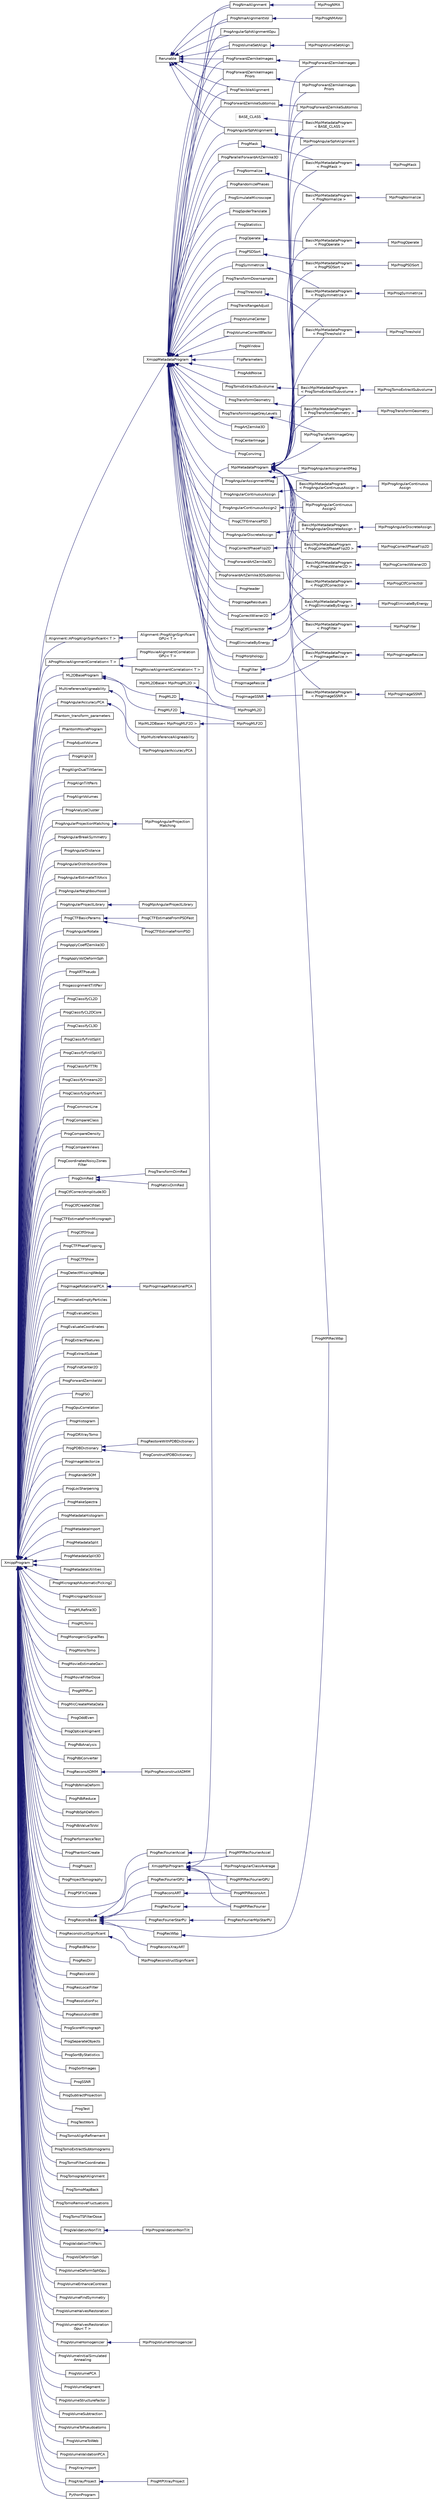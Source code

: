 digraph "Graphical Class Hierarchy"
{
  edge [fontname="Helvetica",fontsize="10",labelfontname="Helvetica",labelfontsize="10"];
  node [fontname="Helvetica",fontsize="10",shape=record];
  rankdir="LR";
  Node1358 [label="BASE_CLASS",height=0.2,width=0.4,color="grey75", fillcolor="white", style="filled"];
  Node1358 -> Node270 [dir="back",color="midnightblue",fontsize="10",style="solid",fontname="Helvetica"];
  Node270 [label="BasicMpiMetadataProgram\l\< BASE_CLASS \>",height=0.2,width=0.4,color="black", fillcolor="white", style="filled",URL="$classBasicMpiMetadataProgram.html"];
  Node722 [label="MpiML2DBase\< MpiProgML2D \>",height=0.2,width=0.4,color="black", fillcolor="white", style="filled",URL="$classMpiML2DBase.html"];
  Node722 -> Node8 [dir="back",color="midnightblue",fontsize="10",style="solid",fontname="Helvetica"];
  Node8 [label="MpiProgML2D",height=0.2,width=0.4,color="black", fillcolor="white", style="filled",URL="$classMpiProgML2D.html"];
  Node721 [label="MpiML2DBase\< MpiProgMLF2D \>",height=0.2,width=0.4,color="black", fillcolor="white", style="filled",URL="$classMpiML2DBase.html"];
  Node721 -> Node10 [dir="back",color="midnightblue",fontsize="10",style="solid",fontname="Helvetica"];
  Node10 [label="MpiProgMLF2D",height=0.2,width=0.4,color="black", fillcolor="white", style="filled",URL="$classMpiProgMLF2D.html"];
  Node539 [label="Rerunable",height=0.2,width=0.4,color="black", fillcolor="white", style="filled",URL="$classRerunable.html"];
  Node539 -> Node186 [dir="back",color="midnightblue",fontsize="10",style="solid",fontname="Helvetica"];
  Node186 [label="ProgAngularSphAlignment",height=0.2,width=0.4,color="black", fillcolor="white", style="filled",URL="$classProgAngularSphAlignment.html"];
  Node186 -> Node307 [dir="back",color="midnightblue",fontsize="10",style="solid",fontname="Helvetica"];
  Node307 [label="MpiProgAngularSphAlignment",height=0.2,width=0.4,color="black", fillcolor="white", style="filled",URL="$classMpiProgAngularSphAlignment.html"];
  Node539 -> Node188 [dir="back",color="midnightblue",fontsize="10",style="solid",fontname="Helvetica"];
  Node188 [label="ProgAngularSphAlignmentGpu",height=0.2,width=0.4,color="black", fillcolor="white", style="filled",URL="$classProgAngularSphAlignmentGpu.html"];
  Node539 -> Node208 [dir="back",color="midnightblue",fontsize="10",style="solid",fontname="Helvetica"];
  Node208 [label="ProgFlexibleAlignment",height=0.2,width=0.4,color="black", fillcolor="white", style="filled",URL="$classProgFlexibleAlignment.html"];
  Node539 -> Node211 [dir="back",color="midnightblue",fontsize="10",style="solid",fontname="Helvetica"];
  Node211 [label="ProgForwardZernikeImages",height=0.2,width=0.4,color="black", fillcolor="white", style="filled",URL="$classProgForwardZernikeImages.html"];
  Node211 -> Node308 [dir="back",color="midnightblue",fontsize="10",style="solid",fontname="Helvetica"];
  Node308 [label="MpiProgForwardZernikeImages",height=0.2,width=0.4,color="black", fillcolor="white", style="filled",URL="$classMpiProgForwardZernikeImages.html"];
  Node539 -> Node213 [dir="back",color="midnightblue",fontsize="10",style="solid",fontname="Helvetica"];
  Node213 [label="ProgForwardZernikeImages\lPriors",height=0.2,width=0.4,color="black", fillcolor="white", style="filled",URL="$classProgForwardZernikeImagesPriors.html"];
  Node213 -> Node309 [dir="back",color="midnightblue",fontsize="10",style="solid",fontname="Helvetica"];
  Node309 [label="MpiProgForwardZernikeImages\lPriors",height=0.2,width=0.4,color="black", fillcolor="white", style="filled",URL="$classMpiProgForwardZernikeImagesPriors.html"];
  Node539 -> Node215 [dir="back",color="midnightblue",fontsize="10",style="solid",fontname="Helvetica"];
  Node215 [label="ProgForwardZernikeSubtomos",height=0.2,width=0.4,color="black", fillcolor="white", style="filled",URL="$classProgForwardZernikeSubtomos.html"];
  Node215 -> Node310 [dir="back",color="midnightblue",fontsize="10",style="solid",fontname="Helvetica"];
  Node310 [label="MpiProgForwardZernikeSubtomos",height=0.2,width=0.4,color="black", fillcolor="white", style="filled",URL="$classMpiProgForwardZernikeSubtomos.html"];
  Node539 -> Node229 [dir="back",color="midnightblue",fontsize="10",style="solid",fontname="Helvetica"];
  Node229 [label="ProgNmaAlignment",height=0.2,width=0.4,color="black", fillcolor="white", style="filled",URL="$classProgNmaAlignment.html"];
  Node229 -> Node230 [dir="back",color="midnightblue",fontsize="10",style="solid",fontname="Helvetica"];
  Node230 [label="MpiProgNMA",height=0.2,width=0.4,color="black", fillcolor="white", style="filled",URL="$classMpiProgNMA.html"];
  Node539 -> Node231 [dir="back",color="midnightblue",fontsize="10",style="solid",fontname="Helvetica"];
  Node231 [label="ProgNmaAlignmentVol",height=0.2,width=0.4,color="black", fillcolor="white", style="filled",URL="$classProgNmaAlignmentVol.html"];
  Node231 -> Node232 [dir="back",color="midnightblue",fontsize="10",style="solid",fontname="Helvetica"];
  Node232 [label="MpiProgNMAVol",height=0.2,width=0.4,color="black", fillcolor="white", style="filled",URL="$classMpiProgNMAVol.html"];
  Node539 -> Node265 [dir="back",color="midnightblue",fontsize="10",style="solid",fontname="Helvetica"];
  Node265 [label="ProgVolumeSetAlign",height=0.2,width=0.4,color="black", fillcolor="white", style="filled",URL="$classProgVolumeSetAlign.html"];
  Node265 -> Node266 [dir="back",color="midnightblue",fontsize="10",style="solid",fontname="Helvetica"];
  Node266 [label="MpiProgVolumeSetAlign",height=0.2,width=0.4,color="black", fillcolor="white", style="filled",URL="$classMpiProgVolumeSetAlign.html"];
  Node0 [label="XmippProgram",height=0.2,width=0.4,color="black", fillcolor="white", style="filled",URL="$classXmippProgram.html"];
  Node0 -> Node1 [dir="back",color="midnightblue",fontsize="10",style="solid",fontname="Helvetica"];
  Node1 [label="Alignment::AProgAlignSignificant\< T \>",height=0.2,width=0.4,color="black", fillcolor="white", style="filled",URL="$classAlignment_1_1AProgAlignSignificant.html"];
  Node1 -> Node2 [dir="back",color="midnightblue",fontsize="10",style="solid",fontname="Helvetica"];
  Node2 [label="Alignment::ProgAlignSignificant\lGPU\< T \>",height=0.2,width=0.4,color="black", fillcolor="white", style="filled",URL="$classAlignment_1_1ProgAlignSignificantGPU.html"];
  Node0 -> Node3 [dir="back",color="midnightblue",fontsize="10",style="solid",fontname="Helvetica"];
  Node3 [label="AProgMovieAlignmentCorrelation\< T \>",height=0.2,width=0.4,color="black", fillcolor="white", style="filled",URL="$classAProgMovieAlignmentCorrelation.html"];
  Node3 -> Node4 [dir="back",color="midnightblue",fontsize="10",style="solid",fontname="Helvetica"];
  Node4 [label="ProgMovieAlignmentCorrelation\< T \>",height=0.2,width=0.4,color="black", fillcolor="white", style="filled",URL="$classProgMovieAlignmentCorrelation.html"];
  Node3 -> Node5 [dir="back",color="midnightblue",fontsize="10",style="solid",fontname="Helvetica"];
  Node5 [label="ProgMovieAlignmentCorrelation\lGPU\< T \>",height=0.2,width=0.4,color="black", fillcolor="white", style="filled",URL="$classProgMovieAlignmentCorrelationGPU.html"];
  Node0 -> Node6 [dir="back",color="midnightblue",fontsize="10",style="solid",fontname="Helvetica"];
  Node6 [label="ML2DBaseProgram",height=0.2,width=0.4,color="black", fillcolor="white", style="filled",URL="$classML2DBaseProgram.html"];
  Node6 -> Node7 [dir="back",color="midnightblue",fontsize="10",style="solid",fontname="Helvetica"];
  Node7 [label="ProgML2D",height=0.2,width=0.4,color="black", fillcolor="white", style="filled",URL="$classProgML2D.html"];
  Node7 -> Node8 [dir="back",color="midnightblue",fontsize="10",style="solid",fontname="Helvetica"];
  Node6 -> Node9 [dir="back",color="midnightblue",fontsize="10",style="solid",fontname="Helvetica"];
  Node9 [label="ProgMLF2D",height=0.2,width=0.4,color="black", fillcolor="white", style="filled",URL="$classProgMLF2D.html"];
  Node9 -> Node10 [dir="back",color="midnightblue",fontsize="10",style="solid",fontname="Helvetica"];
  Node0 -> Node11 [dir="back",color="midnightblue",fontsize="10",style="solid",fontname="Helvetica"];
  Node11 [label="MultireferenceAligneability",height=0.2,width=0.4,color="black", fillcolor="white", style="filled",URL="$classMultireferenceAligneability.html"];
  Node11 -> Node12 [dir="back",color="midnightblue",fontsize="10",style="solid",fontname="Helvetica"];
  Node12 [label="MpiMultireferenceAligneability",height=0.2,width=0.4,color="black", fillcolor="white", style="filled",URL="$classMpiMultireferenceAligneability.html"];
  Node0 -> Node13 [dir="back",color="midnightblue",fontsize="10",style="solid",fontname="Helvetica"];
  Node13 [label="Phantom_transform_parameters",height=0.2,width=0.4,color="black", fillcolor="white", style="filled",URL="$classPhantom__transform__parameters.html"];
  Node0 -> Node14 [dir="back",color="midnightblue",fontsize="10",style="solid",fontname="Helvetica"];
  Node14 [label="PhantomMovieProgram",height=0.2,width=0.4,color="black", fillcolor="white", style="filled",URL="$classPhantomMovieProgram.html"];
  Node0 -> Node15 [dir="back",color="midnightblue",fontsize="10",style="solid",fontname="Helvetica"];
  Node15 [label="ProgAdjustVolume",height=0.2,width=0.4,color="black", fillcolor="white", style="filled",URL="$classProgAdjustVolume.html"];
  Node0 -> Node16 [dir="back",color="midnightblue",fontsize="10",style="solid",fontname="Helvetica"];
  Node16 [label="ProgAlign2d",height=0.2,width=0.4,color="black", fillcolor="white", style="filled",URL="$classProgAlign2d.html"];
  Node0 -> Node17 [dir="back",color="midnightblue",fontsize="10",style="solid",fontname="Helvetica"];
  Node17 [label="ProgAlignDualTiltSeries",height=0.2,width=0.4,color="black", fillcolor="white", style="filled",URL="$classProgAlignDualTiltSeries.html"];
  Node0 -> Node18 [dir="back",color="midnightblue",fontsize="10",style="solid",fontname="Helvetica"];
  Node18 [label="ProgAlignTiltPairs",height=0.2,width=0.4,color="black", fillcolor="white", style="filled",URL="$classProgAlignTiltPairs.html"];
  Node0 -> Node19 [dir="back",color="midnightblue",fontsize="10",style="solid",fontname="Helvetica"];
  Node19 [label="ProgAlignVolumes",height=0.2,width=0.4,color="black", fillcolor="white", style="filled",URL="$classProgAlignVolumes.html"];
  Node0 -> Node20 [dir="back",color="midnightblue",fontsize="10",style="solid",fontname="Helvetica"];
  Node20 [label="ProgAnalyzeCluster",height=0.2,width=0.4,color="black", fillcolor="white", style="filled",URL="$classProgAnalyzeCluster.html"];
  Node0 -> Node21 [dir="back",color="midnightblue",fontsize="10",style="solid",fontname="Helvetica"];
  Node21 [label="ProgAngularAccuracyPCA",height=0.2,width=0.4,color="black", fillcolor="white", style="filled",URL="$classProgAngularAccuracyPCA.html"];
  Node21 -> Node22 [dir="back",color="midnightblue",fontsize="10",style="solid",fontname="Helvetica"];
  Node22 [label="MpiProgAngularAccuracyPCA",height=0.2,width=0.4,color="black", fillcolor="white", style="filled",URL="$classMpiProgAngularAccuracyPCA.html"];
  Node0 -> Node23 [dir="back",color="midnightblue",fontsize="10",style="solid",fontname="Helvetica"];
  Node23 [label="ProgAngularBreakSymmetry",height=0.2,width=0.4,color="black", fillcolor="white", style="filled",URL="$classProgAngularBreakSymmetry.html"];
  Node0 -> Node24 [dir="back",color="midnightblue",fontsize="10",style="solid",fontname="Helvetica"];
  Node24 [label="ProgAngularDistance",height=0.2,width=0.4,color="black", fillcolor="white", style="filled",URL="$classProgAngularDistance.html"];
  Node0 -> Node25 [dir="back",color="midnightblue",fontsize="10",style="solid",fontname="Helvetica"];
  Node25 [label="ProgAngularDistributionShow",height=0.2,width=0.4,color="black", fillcolor="white", style="filled",URL="$classProgAngularDistributionShow.html"];
  Node0 -> Node26 [dir="back",color="midnightblue",fontsize="10",style="solid",fontname="Helvetica"];
  Node26 [label="ProgAngularEstimateTiltAxis",height=0.2,width=0.4,color="black", fillcolor="white", style="filled",URL="$classProgAngularEstimateTiltAxis.html"];
  Node0 -> Node27 [dir="back",color="midnightblue",fontsize="10",style="solid",fontname="Helvetica"];
  Node27 [label="ProgAngularNeighbourhood",height=0.2,width=0.4,color="black", fillcolor="white", style="filled",URL="$classProgAngularNeighbourhood.html"];
  Node0 -> Node28 [dir="back",color="midnightblue",fontsize="10",style="solid",fontname="Helvetica"];
  Node28 [label="ProgAngularProjectionMatching",height=0.2,width=0.4,color="black", fillcolor="white", style="filled",URL="$classProgAngularProjectionMatching.html"];
  Node28 -> Node29 [dir="back",color="midnightblue",fontsize="10",style="solid",fontname="Helvetica"];
  Node29 [label="MpiProgAngularProjection\lMatching",height=0.2,width=0.4,color="black", fillcolor="white", style="filled",URL="$classMpiProgAngularProjectionMatching.html"];
  Node0 -> Node30 [dir="back",color="midnightblue",fontsize="10",style="solid",fontname="Helvetica"];
  Node30 [label="ProgAngularProjectLibrary",height=0.2,width=0.4,color="black", fillcolor="white", style="filled",URL="$classProgAngularProjectLibrary.html"];
  Node30 -> Node31 [dir="back",color="midnightblue",fontsize="10",style="solid",fontname="Helvetica"];
  Node31 [label="ProgMpiAngularProjectLibrary",height=0.2,width=0.4,color="black", fillcolor="white", style="filled",URL="$classProgMpiAngularProjectLibrary.html"];
  Node0 -> Node32 [dir="back",color="midnightblue",fontsize="10",style="solid",fontname="Helvetica"];
  Node32 [label="ProgAngularRotate",height=0.2,width=0.4,color="black", fillcolor="white", style="filled",URL="$classProgAngularRotate.html"];
  Node0 -> Node33 [dir="back",color="midnightblue",fontsize="10",style="solid",fontname="Helvetica"];
  Node33 [label="ProgApplyCoeffZernike3D",height=0.2,width=0.4,color="black", fillcolor="white", style="filled",URL="$classProgApplyCoeffZernike3D.html"];
  Node0 -> Node34 [dir="back",color="midnightblue",fontsize="10",style="solid",fontname="Helvetica"];
  Node34 [label="ProgApplyVolDeformSph",height=0.2,width=0.4,color="black", fillcolor="white", style="filled",URL="$classProgApplyVolDeformSph.html"];
  Node0 -> Node35 [dir="back",color="midnightblue",fontsize="10",style="solid",fontname="Helvetica"];
  Node35 [label="ProgARTPseudo",height=0.2,width=0.4,color="black", fillcolor="white", style="filled",URL="$classProgARTPseudo.html"];
  Node0 -> Node36 [dir="back",color="midnightblue",fontsize="10",style="solid",fontname="Helvetica"];
  Node36 [label="ProgassignmentTiltPair",height=0.2,width=0.4,color="black", fillcolor="white", style="filled",URL="$classProgassignmentTiltPair.html"];
  Node0 -> Node37 [dir="back",color="midnightblue",fontsize="10",style="solid",fontname="Helvetica"];
  Node37 [label="ProgClassifyCL2D",height=0.2,width=0.4,color="black", fillcolor="white", style="filled",URL="$classProgClassifyCL2D.html"];
  Node0 -> Node38 [dir="back",color="midnightblue",fontsize="10",style="solid",fontname="Helvetica"];
  Node38 [label="ProgClassifyCL2DCore",height=0.2,width=0.4,color="black", fillcolor="white", style="filled",URL="$classProgClassifyCL2DCore.html"];
  Node0 -> Node39 [dir="back",color="midnightblue",fontsize="10",style="solid",fontname="Helvetica"];
  Node39 [label="ProgClassifyCL3D",height=0.2,width=0.4,color="black", fillcolor="white", style="filled",URL="$classProgClassifyCL3D.html"];
  Node0 -> Node40 [dir="back",color="midnightblue",fontsize="10",style="solid",fontname="Helvetica"];
  Node40 [label="ProgClassifyFirstSplit",height=0.2,width=0.4,color="black", fillcolor="white", style="filled",URL="$classProgClassifyFirstSplit.html"];
  Node0 -> Node41 [dir="back",color="midnightblue",fontsize="10",style="solid",fontname="Helvetica"];
  Node41 [label="ProgClassifyFirstSplit3",height=0.2,width=0.4,color="black", fillcolor="white", style="filled",URL="$classProgClassifyFirstSplit3.html"];
  Node0 -> Node42 [dir="back",color="midnightblue",fontsize="10",style="solid",fontname="Helvetica"];
  Node42 [label="ProgClassifyFTTRI",height=0.2,width=0.4,color="black", fillcolor="white", style="filled",URL="$classProgClassifyFTTRI.html"];
  Node0 -> Node43 [dir="back",color="midnightblue",fontsize="10",style="solid",fontname="Helvetica"];
  Node43 [label="ProgClassifyKmeans2D",height=0.2,width=0.4,color="black", fillcolor="white", style="filled",URL="$classProgClassifyKmeans2D.html"];
  Node0 -> Node44 [dir="back",color="midnightblue",fontsize="10",style="solid",fontname="Helvetica"];
  Node44 [label="ProgClassifySignificant",height=0.2,width=0.4,color="black", fillcolor="white", style="filled",URL="$classProgClassifySignificant.html"];
  Node0 -> Node45 [dir="back",color="midnightblue",fontsize="10",style="solid",fontname="Helvetica"];
  Node45 [label="ProgCommonLine",height=0.2,width=0.4,color="black", fillcolor="white", style="filled",URL="$classProgCommonLine.html",tooltip="CommonLine Parameters. "];
  Node0 -> Node46 [dir="back",color="midnightblue",fontsize="10",style="solid",fontname="Helvetica"];
  Node46 [label="ProgCompareClass",height=0.2,width=0.4,color="black", fillcolor="white", style="filled",URL="$classProgCompareClass.html"];
  Node0 -> Node47 [dir="back",color="midnightblue",fontsize="10",style="solid",fontname="Helvetica"];
  Node47 [label="ProgCompareDensity",height=0.2,width=0.4,color="black", fillcolor="white", style="filled",URL="$classProgCompareDensity.html"];
  Node0 -> Node48 [dir="back",color="midnightblue",fontsize="10",style="solid",fontname="Helvetica"];
  Node48 [label="ProgCompareViews",height=0.2,width=0.4,color="black", fillcolor="white", style="filled",URL="$classProgCompareViews.html"];
  Node0 -> Node49 [dir="back",color="midnightblue",fontsize="10",style="solid",fontname="Helvetica"];
  Node49 [label="ProgCoordinatesNoisyZones\lFilter",height=0.2,width=0.4,color="black", fillcolor="white", style="filled",URL="$classProgCoordinatesNoisyZonesFilter.html"];
  Node0 -> Node50 [dir="back",color="midnightblue",fontsize="10",style="solid",fontname="Helvetica"];
  Node50 [label="ProgCTFBasicParams",height=0.2,width=0.4,color="black", fillcolor="white", style="filled",URL="$classProgCTFBasicParams.html"];
  Node50 -> Node51 [dir="back",color="midnightblue",fontsize="10",style="solid",fontname="Helvetica"];
  Node51 [label="ProgCTFEstimateFromPSD",height=0.2,width=0.4,color="black", fillcolor="white", style="filled",URL="$classProgCTFEstimateFromPSD.html"];
  Node50 -> Node52 [dir="back",color="midnightblue",fontsize="10",style="solid",fontname="Helvetica"];
  Node52 [label="ProgCTFEstimateFromPSDFast",height=0.2,width=0.4,color="black", fillcolor="white", style="filled",URL="$classProgCTFEstimateFromPSDFast.html"];
  Node0 -> Node53 [dir="back",color="midnightblue",fontsize="10",style="solid",fontname="Helvetica"];
  Node53 [label="ProgCtfCorrectAmplitude3D",height=0.2,width=0.4,color="black", fillcolor="white", style="filled",URL="$classProgCtfCorrectAmplitude3D.html",tooltip="Correct Amplitude3D parameters. "];
  Node0 -> Node54 [dir="back",color="midnightblue",fontsize="10",style="solid",fontname="Helvetica"];
  Node54 [label="ProgCtfCreateCtfdat",height=0.2,width=0.4,color="black", fillcolor="white", style="filled",URL="$classProgCtfCreateCtfdat.html"];
  Node0 -> Node55 [dir="back",color="midnightblue",fontsize="10",style="solid",fontname="Helvetica"];
  Node55 [label="ProgCTFEstimateFromMicrograph",height=0.2,width=0.4,color="black", fillcolor="white", style="filled",URL="$classProgCTFEstimateFromMicrograph.html"];
  Node0 -> Node56 [dir="back",color="midnightblue",fontsize="10",style="solid",fontname="Helvetica"];
  Node56 [label="ProgCtfGroup",height=0.2,width=0.4,color="black", fillcolor="white", style="filled",URL="$classProgCtfGroup.html",tooltip="CTFGroup program class. "];
  Node0 -> Node57 [dir="back",color="midnightblue",fontsize="10",style="solid",fontname="Helvetica"];
  Node57 [label="ProgCTFPhaseFlipping",height=0.2,width=0.4,color="black", fillcolor="white", style="filled",URL="$classProgCTFPhaseFlipping.html"];
  Node0 -> Node58 [dir="back",color="midnightblue",fontsize="10",style="solid",fontname="Helvetica"];
  Node58 [label="ProgCTFShow",height=0.2,width=0.4,color="black", fillcolor="white", style="filled",URL="$classProgCTFShow.html"];
  Node0 -> Node59 [dir="back",color="midnightblue",fontsize="10",style="solid",fontname="Helvetica"];
  Node59 [label="ProgDetectMissingWedge",height=0.2,width=0.4,color="black", fillcolor="white", style="filled",URL="$classProgDetectMissingWedge.html"];
  Node0 -> Node60 [dir="back",color="midnightblue",fontsize="10",style="solid",fontname="Helvetica"];
  Node60 [label="ProgDimRed",height=0.2,width=0.4,color="black", fillcolor="white", style="filled",URL="$classProgDimRed.html"];
  Node60 -> Node61 [dir="back",color="midnightblue",fontsize="10",style="solid",fontname="Helvetica"];
  Node61 [label="ProgMatrixDimRed",height=0.2,width=0.4,color="black", fillcolor="white", style="filled",URL="$classProgMatrixDimRed.html"];
  Node60 -> Node62 [dir="back",color="midnightblue",fontsize="10",style="solid",fontname="Helvetica"];
  Node62 [label="ProgTransformDimRed",height=0.2,width=0.4,color="black", fillcolor="white", style="filled",URL="$classProgTransformDimRed.html"];
  Node0 -> Node63 [dir="back",color="midnightblue",fontsize="10",style="solid",fontname="Helvetica"];
  Node63 [label="ProgEliminateEmptyParticles",height=0.2,width=0.4,color="black", fillcolor="white", style="filled",URL="$classProgEliminateEmptyParticles.html"];
  Node0 -> Node64 [dir="back",color="midnightblue",fontsize="10",style="solid",fontname="Helvetica"];
  Node64 [label="ProgEvaluateClass",height=0.2,width=0.4,color="black", fillcolor="white", style="filled",URL="$classProgEvaluateClass.html"];
  Node0 -> Node65 [dir="back",color="midnightblue",fontsize="10",style="solid",fontname="Helvetica"];
  Node65 [label="ProgEvaluateCoordinates",height=0.2,width=0.4,color="black", fillcolor="white", style="filled",URL="$classProgEvaluateCoordinates.html"];
  Node0 -> Node66 [dir="back",color="midnightblue",fontsize="10",style="solid",fontname="Helvetica"];
  Node66 [label="ProgExtractFeatures",height=0.2,width=0.4,color="black", fillcolor="white", style="filled",URL="$classProgExtractFeatures.html"];
  Node0 -> Node67 [dir="back",color="midnightblue",fontsize="10",style="solid",fontname="Helvetica"];
  Node67 [label="ProgExtractSubset",height=0.2,width=0.4,color="black", fillcolor="white", style="filled",URL="$classProgExtractSubset.html"];
  Node0 -> Node68 [dir="back",color="midnightblue",fontsize="10",style="solid",fontname="Helvetica"];
  Node68 [label="ProgFindCenter2D",height=0.2,width=0.4,color="black", fillcolor="white", style="filled",URL="$classProgFindCenter2D.html"];
  Node0 -> Node69 [dir="back",color="midnightblue",fontsize="10",style="solid",fontname="Helvetica"];
  Node69 [label="ProgForwardZernikeVol",height=0.2,width=0.4,color="black", fillcolor="white", style="filled",URL="$classProgForwardZernikeVol.html"];
  Node0 -> Node70 [dir="back",color="midnightblue",fontsize="10",style="solid",fontname="Helvetica"];
  Node70 [label="ProgFSO",height=0.2,width=0.4,color="black", fillcolor="white", style="filled",URL="$classProgFSO.html"];
  Node0 -> Node71 [dir="back",color="midnightblue",fontsize="10",style="solid",fontname="Helvetica"];
  Node71 [label="ProgGpuCorrelation",height=0.2,width=0.4,color="black", fillcolor="white", style="filled",URL="$classProgGpuCorrelation.html"];
  Node0 -> Node72 [dir="back",color="midnightblue",fontsize="10",style="solid",fontname="Helvetica"];
  Node72 [label="ProgHistogram",height=0.2,width=0.4,color="black", fillcolor="white", style="filled",URL="$classProgHistogram.html"];
  Node0 -> Node73 [dir="back",color="midnightblue",fontsize="10",style="solid",fontname="Helvetica"];
  Node73 [label="ProgIDRXrayTomo",height=0.2,width=0.4,color="black", fillcolor="white", style="filled",URL="$classProgIDRXrayTomo.html"];
  Node0 -> Node74 [dir="back",color="midnightblue",fontsize="10",style="solid",fontname="Helvetica"];
  Node74 [label="ProgImageRotationalPCA",height=0.2,width=0.4,color="black", fillcolor="white", style="filled",URL="$classProgImageRotationalPCA.html"];
  Node74 -> Node75 [dir="back",color="midnightblue",fontsize="10",style="solid",fontname="Helvetica"];
  Node75 [label="MpiProgImageRotationalPCA",height=0.2,width=0.4,color="black", fillcolor="white", style="filled",URL="$classMpiProgImageRotationalPCA.html"];
  Node0 -> Node76 [dir="back",color="midnightblue",fontsize="10",style="solid",fontname="Helvetica"];
  Node76 [label="ProgImageVectorize",height=0.2,width=0.4,color="black", fillcolor="white", style="filled",URL="$classProgImageVectorize.html"];
  Node0 -> Node77 [dir="back",color="midnightblue",fontsize="10",style="solid",fontname="Helvetica"];
  Node77 [label="ProgKenderSOM",height=0.2,width=0.4,color="black", fillcolor="white", style="filled",URL="$classProgKenderSOM.html"];
  Node0 -> Node78 [dir="back",color="midnightblue",fontsize="10",style="solid",fontname="Helvetica"];
  Node78 [label="ProgLocSharpening",height=0.2,width=0.4,color="black", fillcolor="white", style="filled",URL="$classProgLocSharpening.html"];
  Node0 -> Node79 [dir="back",color="midnightblue",fontsize="10",style="solid",fontname="Helvetica"];
  Node79 [label="ProgMakeSpectra",height=0.2,width=0.4,color="black", fillcolor="white", style="filled",URL="$classProgMakeSpectra.html"];
  Node0 -> Node80 [dir="back",color="midnightblue",fontsize="10",style="solid",fontname="Helvetica"];
  Node80 [label="ProgMetadataHistogram",height=0.2,width=0.4,color="black", fillcolor="white", style="filled",URL="$classProgMetadataHistogram.html"];
  Node0 -> Node81 [dir="back",color="midnightblue",fontsize="10",style="solid",fontname="Helvetica"];
  Node81 [label="ProgMetadataImport",height=0.2,width=0.4,color="black", fillcolor="white", style="filled",URL="$classProgMetadataImport.html"];
  Node0 -> Node82 [dir="back",color="midnightblue",fontsize="10",style="solid",fontname="Helvetica"];
  Node82 [label="ProgMetadataSplit",height=0.2,width=0.4,color="black", fillcolor="white", style="filled",URL="$classProgMetadataSplit.html"];
  Node0 -> Node83 [dir="back",color="midnightblue",fontsize="10",style="solid",fontname="Helvetica"];
  Node83 [label="ProgMetadataSplit3D",height=0.2,width=0.4,color="black", fillcolor="white", style="filled",URL="$classProgMetadataSplit3D.html"];
  Node0 -> Node84 [dir="back",color="midnightblue",fontsize="10",style="solid",fontname="Helvetica"];
  Node84 [label="ProgMetadataUtilities",height=0.2,width=0.4,color="black", fillcolor="white", style="filled",URL="$classProgMetadataUtilities.html"];
  Node0 -> Node85 [dir="back",color="midnightblue",fontsize="10",style="solid",fontname="Helvetica"];
  Node85 [label="ProgMicrographAutomaticPicking2",height=0.2,width=0.4,color="black", fillcolor="white", style="filled",URL="$classProgMicrographAutomaticPicking2.html"];
  Node0 -> Node86 [dir="back",color="midnightblue",fontsize="10",style="solid",fontname="Helvetica"];
  Node86 [label="ProgMicrographScissor",height=0.2,width=0.4,color="black", fillcolor="white", style="filled",URL="$classProgMicrographScissor.html"];
  Node0 -> Node87 [dir="back",color="midnightblue",fontsize="10",style="solid",fontname="Helvetica"];
  Node87 [label="ProgMLRefine3D",height=0.2,width=0.4,color="black", fillcolor="white", style="filled",URL="$classProgMLRefine3D.html"];
  Node0 -> Node88 [dir="back",color="midnightblue",fontsize="10",style="solid",fontname="Helvetica"];
  Node88 [label="ProgMLTomo",height=0.2,width=0.4,color="black", fillcolor="white", style="filled",URL="$classProgMLTomo.html"];
  Node0 -> Node89 [dir="back",color="midnightblue",fontsize="10",style="solid",fontname="Helvetica"];
  Node89 [label="ProgMonogenicSignalRes",height=0.2,width=0.4,color="black", fillcolor="white", style="filled",URL="$classProgMonogenicSignalRes.html"];
  Node0 -> Node90 [dir="back",color="midnightblue",fontsize="10",style="solid",fontname="Helvetica"];
  Node90 [label="ProgMonoTomo",height=0.2,width=0.4,color="black", fillcolor="white", style="filled",URL="$classProgMonoTomo.html"];
  Node0 -> Node91 [dir="back",color="midnightblue",fontsize="10",style="solid",fontname="Helvetica"];
  Node91 [label="ProgMovieEstimateGain",height=0.2,width=0.4,color="black", fillcolor="white", style="filled",URL="$classProgMovieEstimateGain.html"];
  Node0 -> Node92 [dir="back",color="midnightblue",fontsize="10",style="solid",fontname="Helvetica"];
  Node92 [label="ProgMovieFilterDose",height=0.2,width=0.4,color="black", fillcolor="white", style="filled",URL="$classProgMovieFilterDose.html"];
  Node0 -> Node93 [dir="back",color="midnightblue",fontsize="10",style="solid",fontname="Helvetica"];
  Node93 [label="ProgMPIRun",height=0.2,width=0.4,color="black", fillcolor="white", style="filled",URL="$classProgMPIRun.html"];
  Node0 -> Node94 [dir="back",color="midnightblue",fontsize="10",style="solid",fontname="Helvetica"];
  Node94 [label="ProgMrcCreateMetaData",height=0.2,width=0.4,color="black", fillcolor="white", style="filled",URL="$classProgMrcCreateMetaData.html"];
  Node0 -> Node95 [dir="back",color="midnightblue",fontsize="10",style="solid",fontname="Helvetica"];
  Node95 [label="ProgOddEven",height=0.2,width=0.4,color="black", fillcolor="white", style="filled",URL="$classProgOddEven.html"];
  Node0 -> Node96 [dir="back",color="midnightblue",fontsize="10",style="solid",fontname="Helvetica"];
  Node96 [label="ProgOpticalAligment",height=0.2,width=0.4,color="black", fillcolor="white", style="filled",URL="$classProgOpticalAligment.html"];
  Node0 -> Node97 [dir="back",color="midnightblue",fontsize="10",style="solid",fontname="Helvetica"];
  Node97 [label="ProgPdbAnalysis",height=0.2,width=0.4,color="black", fillcolor="white", style="filled",URL="$classProgPdbAnalysis.html"];
  Node0 -> Node98 [dir="back",color="midnightblue",fontsize="10",style="solid",fontname="Helvetica"];
  Node98 [label="ProgPdbConverter",height=0.2,width=0.4,color="black", fillcolor="white", style="filled",URL="$classProgPdbConverter.html"];
  Node0 -> Node99 [dir="back",color="midnightblue",fontsize="10",style="solid",fontname="Helvetica"];
  Node99 [label="ProgPDBDictionary",height=0.2,width=0.4,color="black", fillcolor="white", style="filled",URL="$classProgPDBDictionary.html"];
  Node99 -> Node100 [dir="back",color="midnightblue",fontsize="10",style="solid",fontname="Helvetica"];
  Node100 [label="ProgConstructPDBDictionary",height=0.2,width=0.4,color="black", fillcolor="white", style="filled",URL="$classProgConstructPDBDictionary.html"];
  Node99 -> Node101 [dir="back",color="midnightblue",fontsize="10",style="solid",fontname="Helvetica"];
  Node101 [label="ProgRestoreWithPDBDictionary",height=0.2,width=0.4,color="black", fillcolor="white", style="filled",URL="$classProgRestoreWithPDBDictionary.html"];
  Node0 -> Node102 [dir="back",color="midnightblue",fontsize="10",style="solid",fontname="Helvetica"];
  Node102 [label="ProgPdbNmaDeform",height=0.2,width=0.4,color="black", fillcolor="white", style="filled",URL="$classProgPdbNmaDeform.html"];
  Node0 -> Node103 [dir="back",color="midnightblue",fontsize="10",style="solid",fontname="Helvetica"];
  Node103 [label="ProgPdbReduce",height=0.2,width=0.4,color="black", fillcolor="white", style="filled",URL="$classProgPdbReduce.html"];
  Node0 -> Node104 [dir="back",color="midnightblue",fontsize="10",style="solid",fontname="Helvetica"];
  Node104 [label="ProgPdbSphDeform",height=0.2,width=0.4,color="black", fillcolor="white", style="filled",URL="$classProgPdbSphDeform.html"];
  Node0 -> Node105 [dir="back",color="midnightblue",fontsize="10",style="solid",fontname="Helvetica"];
  Node105 [label="ProgPdbValueToVol",height=0.2,width=0.4,color="black", fillcolor="white", style="filled",URL="$classProgPdbValueToVol.html"];
  Node0 -> Node106 [dir="back",color="midnightblue",fontsize="10",style="solid",fontname="Helvetica"];
  Node106 [label="ProgPerformanceTest",height=0.2,width=0.4,color="black", fillcolor="white", style="filled",URL="$classProgPerformanceTest.html"];
  Node0 -> Node107 [dir="back",color="midnightblue",fontsize="10",style="solid",fontname="Helvetica"];
  Node107 [label="ProgPhantomCreate",height=0.2,width=0.4,color="black", fillcolor="white", style="filled",URL="$classProgPhantomCreate.html"];
  Node0 -> Node108 [dir="back",color="midnightblue",fontsize="10",style="solid",fontname="Helvetica"];
  Node108 [label="ProgProject",height=0.2,width=0.4,color="black", fillcolor="white", style="filled",URL="$classProgProject.html"];
  Node0 -> Node109 [dir="back",color="midnightblue",fontsize="10",style="solid",fontname="Helvetica"];
  Node109 [label="ProgProjectTomography",height=0.2,width=0.4,color="black", fillcolor="white", style="filled",URL="$classProgProjectTomography.html"];
  Node0 -> Node110 [dir="back",color="midnightblue",fontsize="10",style="solid",fontname="Helvetica"];
  Node110 [label="ProgPSFXrCreate",height=0.2,width=0.4,color="black", fillcolor="white", style="filled",URL="$classProgPSFXrCreate.html"];
  Node0 -> Node111 [dir="back",color="midnightblue",fontsize="10",style="solid",fontname="Helvetica"];
  Node111 [label="ProgReconsADMM",height=0.2,width=0.4,color="black", fillcolor="white", style="filled",URL="$classProgReconsADMM.html"];
  Node111 -> Node112 [dir="back",color="midnightblue",fontsize="10",style="solid",fontname="Helvetica"];
  Node112 [label="MpiProgReconstructADMM",height=0.2,width=0.4,color="black", fillcolor="white", style="filled",URL="$classMpiProgReconstructADMM.html"];
  Node0 -> Node113 [dir="back",color="midnightblue",fontsize="10",style="solid",fontname="Helvetica"];
  Node113 [label="ProgReconsBase",height=0.2,width=0.4,color="black", fillcolor="white", style="filled",URL="$classProgReconsBase.html"];
  Node113 -> Node114 [dir="back",color="midnightblue",fontsize="10",style="solid",fontname="Helvetica"];
  Node114 [label="ProgRecFourier",height=0.2,width=0.4,color="black", fillcolor="white", style="filled",URL="$classProgRecFourier.html"];
  Node114 -> Node314 [dir="back",color="midnightblue",fontsize="10",style="solid",fontname="Helvetica"];
  Node314 [label="ProgMPIRecFourier",height=0.2,width=0.4,color="black", fillcolor="white", style="filled",URL="$classProgMPIRecFourier.html"];
  Node113 -> Node116 [dir="back",color="midnightblue",fontsize="10",style="solid",fontname="Helvetica"];
  Node116 [label="ProgRecFourierAccel",height=0.2,width=0.4,color="black", fillcolor="white", style="filled",URL="$classProgRecFourierAccel.html"];
  Node116 -> Node315 [dir="back",color="midnightblue",fontsize="10",style="solid",fontname="Helvetica"];
  Node315 [label="ProgMPIRecFourierAccel",height=0.2,width=0.4,color="black", fillcolor="white", style="filled",URL="$classProgMPIRecFourierAccel.html"];
  Node113 -> Node118 [dir="back",color="midnightblue",fontsize="10",style="solid",fontname="Helvetica"];
  Node118 [label="ProgRecFourierGPU",height=0.2,width=0.4,color="black", fillcolor="white", style="filled",URL="$classProgRecFourierGPU.html"];
  Node118 -> Node316 [dir="back",color="midnightblue",fontsize="10",style="solid",fontname="Helvetica"];
  Node316 [label="ProgMPIRecFourierGPU",height=0.2,width=0.4,color="black", fillcolor="white", style="filled",URL="$classProgMPIRecFourierGPU.html"];
  Node113 -> Node120 [dir="back",color="midnightblue",fontsize="10",style="solid",fontname="Helvetica"];
  Node120 [label="ProgRecFourierStarPU",height=0.2,width=0.4,color="black", fillcolor="white", style="filled",URL="$classProgRecFourierStarPU.html"];
  Node120 -> Node121 [dir="back",color="midnightblue",fontsize="10",style="solid",fontname="Helvetica"];
  Node121 [label="ProgRecFourierMpiStarPU",height=0.2,width=0.4,color="black", fillcolor="white", style="filled",URL="$classProgRecFourierMpiStarPU.html"];
  Node113 -> Node122 [dir="back",color="midnightblue",fontsize="10",style="solid",fontname="Helvetica"];
  Node122 [label="ProgReconsART",height=0.2,width=0.4,color="black", fillcolor="white", style="filled",URL="$classProgReconsART.html"];
  Node122 -> Node317 [dir="back",color="midnightblue",fontsize="10",style="solid",fontname="Helvetica"];
  Node317 [label="ProgMPIReconsArt",height=0.2,width=0.4,color="black", fillcolor="white", style="filled",URL="$classProgMPIReconsArt.html"];
  Node113 -> Node124 [dir="back",color="midnightblue",fontsize="10",style="solid",fontname="Helvetica"];
  Node124 [label="ProgReconsXrayART",height=0.2,width=0.4,color="black", fillcolor="white", style="filled",URL="$classProgReconsXrayART.html"];
  Node113 -> Node125 [dir="back",color="midnightblue",fontsize="10",style="solid",fontname="Helvetica"];
  Node125 [label="ProgRecWbp",height=0.2,width=0.4,color="black", fillcolor="white", style="filled",URL="$classProgRecWbp.html"];
  Node125 -> Node312 [dir="back",color="midnightblue",fontsize="10",style="solid",fontname="Helvetica"];
  Node312 [label="ProgMPIRecWbp",height=0.2,width=0.4,color="black", fillcolor="white", style="filled",URL="$classProgMPIRecWbp.html"];
  Node0 -> Node127 [dir="back",color="midnightblue",fontsize="10",style="solid",fontname="Helvetica"];
  Node127 [label="ProgReconstructSignificant",height=0.2,width=0.4,color="black", fillcolor="white", style="filled",URL="$classProgReconstructSignificant.html"];
  Node127 -> Node128 [dir="back",color="midnightblue",fontsize="10",style="solid",fontname="Helvetica"];
  Node128 [label="MpiProgReconstructSignificant",height=0.2,width=0.4,color="black", fillcolor="white", style="filled",URL="$classMpiProgReconstructSignificant.html"];
  Node0 -> Node129 [dir="back",color="midnightblue",fontsize="10",style="solid",fontname="Helvetica"];
  Node129 [label="ProgResBFactor",height=0.2,width=0.4,color="black", fillcolor="white", style="filled",URL="$classProgResBFactor.html"];
  Node0 -> Node130 [dir="back",color="midnightblue",fontsize="10",style="solid",fontname="Helvetica"];
  Node130 [label="ProgResDir",height=0.2,width=0.4,color="black", fillcolor="white", style="filled",URL="$classProgResDir.html"];
  Node0 -> Node131 [dir="back",color="midnightblue",fontsize="10",style="solid",fontname="Helvetica"];
  Node131 [label="ProgResliceVol",height=0.2,width=0.4,color="black", fillcolor="white", style="filled",URL="$classProgResliceVol.html"];
  Node0 -> Node132 [dir="back",color="midnightblue",fontsize="10",style="solid",fontname="Helvetica"];
  Node132 [label="ProgResLocalFilter",height=0.2,width=0.4,color="black", fillcolor="white", style="filled",URL="$classProgResLocalFilter.html"];
  Node0 -> Node133 [dir="back",color="midnightblue",fontsize="10",style="solid",fontname="Helvetica"];
  Node133 [label="ProgResolutionFsc",height=0.2,width=0.4,color="black", fillcolor="white", style="filled",URL="$classProgResolutionFsc.html"];
  Node0 -> Node134 [dir="back",color="midnightblue",fontsize="10",style="solid",fontname="Helvetica"];
  Node134 [label="ProgResolutionIBW",height=0.2,width=0.4,color="black", fillcolor="white", style="filled",URL="$classProgResolutionIBW.html"];
  Node0 -> Node135 [dir="back",color="midnightblue",fontsize="10",style="solid",fontname="Helvetica"];
  Node135 [label="ProgScoreMicrograph",height=0.2,width=0.4,color="black", fillcolor="white", style="filled",URL="$classProgScoreMicrograph.html"];
  Node0 -> Node136 [dir="back",color="midnightblue",fontsize="10",style="solid",fontname="Helvetica"];
  Node136 [label="ProgSeparateObjects",height=0.2,width=0.4,color="black", fillcolor="white", style="filled",URL="$classProgSeparateObjects.html"];
  Node0 -> Node137 [dir="back",color="midnightblue",fontsize="10",style="solid",fontname="Helvetica"];
  Node137 [label="ProgSortByStatistics",height=0.2,width=0.4,color="black", fillcolor="white", style="filled",URL="$classProgSortByStatistics.html"];
  Node0 -> Node138 [dir="back",color="midnightblue",fontsize="10",style="solid",fontname="Helvetica"];
  Node138 [label="ProgSortImages",height=0.2,width=0.4,color="black", fillcolor="white", style="filled",URL="$classProgSortImages.html"];
  Node0 -> Node139 [dir="back",color="midnightblue",fontsize="10",style="solid",fontname="Helvetica"];
  Node139 [label="ProgSSNR",height=0.2,width=0.4,color="black", fillcolor="white", style="filled",URL="$classProgSSNR.html"];
  Node0 -> Node140 [dir="back",color="midnightblue",fontsize="10",style="solid",fontname="Helvetica"];
  Node140 [label="ProgSubtractProjection",height=0.2,width=0.4,color="black", fillcolor="white", style="filled",URL="$classProgSubtractProjection.html"];
  Node0 -> Node141 [dir="back",color="midnightblue",fontsize="10",style="solid",fontname="Helvetica"];
  Node141 [label="ProgTest",height=0.2,width=0.4,color="black", fillcolor="white", style="filled",URL="$classProgTest.html"];
  Node0 -> Node142 [dir="back",color="midnightblue",fontsize="10",style="solid",fontname="Helvetica"];
  Node142 [label="ProgTestWork",height=0.2,width=0.4,color="black", fillcolor="white", style="filled",URL="$classProgTestWork.html"];
  Node0 -> Node143 [dir="back",color="midnightblue",fontsize="10",style="solid",fontname="Helvetica"];
  Node143 [label="ProgTomoAlignRefinement",height=0.2,width=0.4,color="black", fillcolor="white", style="filled",URL="$classProgTomoAlignRefinement.html"];
  Node0 -> Node144 [dir="back",color="midnightblue",fontsize="10",style="solid",fontname="Helvetica"];
  Node144 [label="ProgTomoExtractSubtomograms",height=0.2,width=0.4,color="black", fillcolor="white", style="filled",URL="$classProgTomoExtractSubtomograms.html"];
  Node0 -> Node145 [dir="back",color="midnightblue",fontsize="10",style="solid",fontname="Helvetica"];
  Node145 [label="ProgTomoFilterCoordinates",height=0.2,width=0.4,color="black", fillcolor="white", style="filled",URL="$classProgTomoFilterCoordinates.html"];
  Node0 -> Node146 [dir="back",color="midnightblue",fontsize="10",style="solid",fontname="Helvetica"];
  Node146 [label="ProgTomographAlignment",height=0.2,width=0.4,color="black", fillcolor="white", style="filled",URL="$classProgTomographAlignment.html"];
  Node0 -> Node147 [dir="back",color="midnightblue",fontsize="10",style="solid",fontname="Helvetica"];
  Node147 [label="ProgTomoMapBack",height=0.2,width=0.4,color="black", fillcolor="white", style="filled",URL="$classProgTomoMapBack.html"];
  Node0 -> Node148 [dir="back",color="midnightblue",fontsize="10",style="solid",fontname="Helvetica"];
  Node148 [label="ProgTomoRemoveFluctuations",height=0.2,width=0.4,color="black", fillcolor="white", style="filled",URL="$classProgTomoRemoveFluctuations.html"];
  Node0 -> Node149 [dir="back",color="midnightblue",fontsize="10",style="solid",fontname="Helvetica"];
  Node149 [label="ProgTomoTSFilterDose",height=0.2,width=0.4,color="black", fillcolor="white", style="filled",URL="$classProgTomoTSFilterDose.html"];
  Node0 -> Node150 [dir="back",color="midnightblue",fontsize="10",style="solid",fontname="Helvetica"];
  Node150 [label="ProgValidationNonTilt",height=0.2,width=0.4,color="black", fillcolor="white", style="filled",URL="$classProgValidationNonTilt.html"];
  Node150 -> Node151 [dir="back",color="midnightblue",fontsize="10",style="solid",fontname="Helvetica"];
  Node151 [label="MpiProgValidationNonTilt",height=0.2,width=0.4,color="black", fillcolor="white", style="filled",URL="$classMpiProgValidationNonTilt.html"];
  Node0 -> Node152 [dir="back",color="midnightblue",fontsize="10",style="solid",fontname="Helvetica"];
  Node152 [label="ProgValidationTiltPairs",height=0.2,width=0.4,color="black", fillcolor="white", style="filled",URL="$classProgValidationTiltPairs.html"];
  Node0 -> Node153 [dir="back",color="midnightblue",fontsize="10",style="solid",fontname="Helvetica"];
  Node153 [label="ProgVolDeformSph",height=0.2,width=0.4,color="black", fillcolor="white", style="filled",URL="$classProgVolDeformSph.html"];
  Node0 -> Node154 [dir="back",color="midnightblue",fontsize="10",style="solid",fontname="Helvetica"];
  Node154 [label="ProgVolumeDeformSphGpu",height=0.2,width=0.4,color="black", fillcolor="white", style="filled",URL="$classProgVolumeDeformSphGpu.html"];
  Node0 -> Node155 [dir="back",color="midnightblue",fontsize="10",style="solid",fontname="Helvetica"];
  Node155 [label="ProgVolumeEnhanceContrast",height=0.2,width=0.4,color="black", fillcolor="white", style="filled",URL="$classProgVolumeEnhanceContrast.html"];
  Node0 -> Node156 [dir="back",color="midnightblue",fontsize="10",style="solid",fontname="Helvetica"];
  Node156 [label="ProgVolumeFindSymmetry",height=0.2,width=0.4,color="black", fillcolor="white", style="filled",URL="$classProgVolumeFindSymmetry.html"];
  Node0 -> Node157 [dir="back",color="midnightblue",fontsize="10",style="solid",fontname="Helvetica"];
  Node157 [label="ProgVolumeHalvesRestoration",height=0.2,width=0.4,color="black", fillcolor="white", style="filled",URL="$classProgVolumeHalvesRestoration.html"];
  Node0 -> Node158 [dir="back",color="midnightblue",fontsize="10",style="solid",fontname="Helvetica"];
  Node158 [label="ProgVolumeHalvesRestoration\lGpu\< T \>",height=0.2,width=0.4,color="black", fillcolor="white", style="filled",URL="$classProgVolumeHalvesRestorationGpu.html"];
  Node0 -> Node159 [dir="back",color="midnightblue",fontsize="10",style="solid",fontname="Helvetica"];
  Node159 [label="ProgVolumeHomogenizer",height=0.2,width=0.4,color="black", fillcolor="white", style="filled",URL="$classProgVolumeHomogenizer.html"];
  Node159 -> Node160 [dir="back",color="midnightblue",fontsize="10",style="solid",fontname="Helvetica"];
  Node160 [label="MpiProgVolumeHomogenizer",height=0.2,width=0.4,color="black", fillcolor="white", style="filled",URL="$classMpiProgVolumeHomogenizer.html"];
  Node0 -> Node161 [dir="back",color="midnightblue",fontsize="10",style="solid",fontname="Helvetica"];
  Node161 [label="ProgVolumeInitialSimulated\lAnnealing",height=0.2,width=0.4,color="black", fillcolor="white", style="filled",URL="$classProgVolumeInitialSimulatedAnnealing.html"];
  Node0 -> Node162 [dir="back",color="midnightblue",fontsize="10",style="solid",fontname="Helvetica"];
  Node162 [label="ProgVolumePCA",height=0.2,width=0.4,color="black", fillcolor="white", style="filled",URL="$classProgVolumePCA.html"];
  Node0 -> Node163 [dir="back",color="midnightblue",fontsize="10",style="solid",fontname="Helvetica"];
  Node163 [label="ProgVolumeSegment",height=0.2,width=0.4,color="black", fillcolor="white", style="filled",URL="$classProgVolumeSegment.html"];
  Node0 -> Node164 [dir="back",color="midnightblue",fontsize="10",style="solid",fontname="Helvetica"];
  Node164 [label="ProgVolumeStructureFactor",height=0.2,width=0.4,color="black", fillcolor="white", style="filled",URL="$classProgVolumeStructureFactor.html"];
  Node0 -> Node165 [dir="back",color="midnightblue",fontsize="10",style="solid",fontname="Helvetica"];
  Node165 [label="ProgVolumeSubtraction",height=0.2,width=0.4,color="black", fillcolor="white", style="filled",URL="$classProgVolumeSubtraction.html"];
  Node0 -> Node166 [dir="back",color="midnightblue",fontsize="10",style="solid",fontname="Helvetica"];
  Node166 [label="ProgVolumeToPseudoatoms",height=0.2,width=0.4,color="black", fillcolor="white", style="filled",URL="$classProgVolumeToPseudoatoms.html"];
  Node0 -> Node167 [dir="back",color="midnightblue",fontsize="10",style="solid",fontname="Helvetica"];
  Node167 [label="ProgVolumeToWeb",height=0.2,width=0.4,color="black", fillcolor="white", style="filled",URL="$classProgVolumeToWeb.html"];
  Node0 -> Node168 [dir="back",color="midnightblue",fontsize="10",style="solid",fontname="Helvetica"];
  Node168 [label="ProgVolumeValidationPCA",height=0.2,width=0.4,color="black", fillcolor="white", style="filled",URL="$classProgVolumeValidationPCA.html"];
  Node0 -> Node169 [dir="back",color="midnightblue",fontsize="10",style="solid",fontname="Helvetica"];
  Node169 [label="ProgXrayImport",height=0.2,width=0.4,color="black", fillcolor="white", style="filled",URL="$classProgXrayImport.html"];
  Node0 -> Node170 [dir="back",color="midnightblue",fontsize="10",style="solid",fontname="Helvetica"];
  Node170 [label="ProgXrayProject",height=0.2,width=0.4,color="black", fillcolor="white", style="filled",URL="$classProgXrayProject.html"];
  Node170 -> Node171 [dir="back",color="midnightblue",fontsize="10",style="solid",fontname="Helvetica"];
  Node171 [label="ProgMPIXrayProject",height=0.2,width=0.4,color="black", fillcolor="white", style="filled",URL="$classProgMPIXrayProject.html"];
  Node0 -> Node172 [dir="back",color="midnightblue",fontsize="10",style="solid",fontname="Helvetica"];
  Node172 [label="PythonProgram",height=0.2,width=0.4,color="black", fillcolor="white", style="filled",URL="$classPythonProgram.html"];
  Node0 -> Node173 [dir="back",color="midnightblue",fontsize="10",style="solid",fontname="Helvetica"];
  Node173 [label="XmippMetadataProgram",height=0.2,width=0.4,color="black", fillcolor="white", style="filled",URL="$classXmippMetadataProgram.html"];
  Node173 -> Node174 [dir="back",color="midnightblue",fontsize="10",style="solid",fontname="Helvetica"];
  Node174 [label="FlipParameters",height=0.2,width=0.4,color="black", fillcolor="white", style="filled",URL="$classFlipParameters.html"];
  Node173 -> Node175 [dir="back",color="midnightblue",fontsize="10",style="solid",fontname="Helvetica"];
  Node175 [label="ProgAddNoise",height=0.2,width=0.4,color="black", fillcolor="white", style="filled",URL="$classProgAddNoise.html"];
  Node173 -> Node176 [dir="back",color="midnightblue",fontsize="10",style="solid",fontname="Helvetica"];
  Node176 [label="ProgAngularAssignmentMag",height=0.2,width=0.4,color="black", fillcolor="white", style="filled",URL="$classProgAngularAssignmentMag.html"];
  Node176 -> Node305 [dir="back",color="midnightblue",fontsize="10",style="solid",fontname="Helvetica"];
  Node305 [label="MpiProgAngularAssignmentMag",height=0.2,width=0.4,color="black", fillcolor="white", style="filled",URL="$classMpiProgAngularAssignmentMag.html"];
  Node173 -> Node178 [dir="back",color="midnightblue",fontsize="10",style="solid",fontname="Helvetica"];
  Node178 [label="ProgAngularContinuousAssign",height=0.2,width=0.4,color="black", fillcolor="white", style="filled",URL="$classProgAngularContinuousAssign.html"];
  Node178 -> Node271 [dir="back",color="midnightblue",fontsize="10",style="solid",fontname="Helvetica"];
  Node271 [label="BasicMpiMetadataProgram\l\< ProgAngularContinuousAssign \>",height=0.2,width=0.4,color="black", fillcolor="white", style="filled",URL="$classBasicMpiMetadataProgram.html"];
  Node271 -> Node272 [dir="back",color="midnightblue",fontsize="10",style="solid",fontname="Helvetica"];
  Node272 [label="MpiProgAngularContinuous\lAssign",height=0.2,width=0.4,color="black", fillcolor="white", style="filled",URL="$classMpiProgAngularContinuousAssign.html"];
  Node173 -> Node181 [dir="back",color="midnightblue",fontsize="10",style="solid",fontname="Helvetica"];
  Node181 [label="ProgAngularContinuousAssign2",height=0.2,width=0.4,color="black", fillcolor="white", style="filled",URL="$classProgAngularContinuousAssign2.html"];
  Node181 -> Node306 [dir="back",color="midnightblue",fontsize="10",style="solid",fontname="Helvetica"];
  Node306 [label="MpiProgAngularContinuous\lAssign2",height=0.2,width=0.4,color="black", fillcolor="white", style="filled",URL="$classMpiProgAngularContinuousAssign2.html"];
  Node173 -> Node183 [dir="back",color="midnightblue",fontsize="10",style="solid",fontname="Helvetica"];
  Node183 [label="ProgAngularDiscreteAssign",height=0.2,width=0.4,color="black", fillcolor="white", style="filled",URL="$classProgAngularDiscreteAssign.html"];
  Node183 -> Node273 [dir="back",color="midnightblue",fontsize="10",style="solid",fontname="Helvetica"];
  Node273 [label="BasicMpiMetadataProgram\l\< ProgAngularDiscreteAssign \>",height=0.2,width=0.4,color="black", fillcolor="white", style="filled",URL="$classBasicMpiMetadataProgram.html"];
  Node273 -> Node274 [dir="back",color="midnightblue",fontsize="10",style="solid",fontname="Helvetica"];
  Node274 [label="MpiProgAngularDiscreteAssign",height=0.2,width=0.4,color="black", fillcolor="white", style="filled",URL="$classMpiProgAngularDiscreteAssign.html"];
  Node173 -> Node186 [dir="back",color="midnightblue",fontsize="10",style="solid",fontname="Helvetica"];
  Node173 -> Node188 [dir="back",color="midnightblue",fontsize="10",style="solid",fontname="Helvetica"];
  Node173 -> Node189 [dir="back",color="midnightblue",fontsize="10",style="solid",fontname="Helvetica"];
  Node189 [label="ProgArtZernike3D",height=0.2,width=0.4,color="black", fillcolor="white", style="filled",URL="$classProgArtZernike3D.html"];
  Node173 -> Node190 [dir="back",color="midnightblue",fontsize="10",style="solid",fontname="Helvetica"];
  Node190 [label="ProgCenterImage",height=0.2,width=0.4,color="black", fillcolor="white", style="filled",URL="$classProgCenterImage.html"];
  Node173 -> Node191 [dir="back",color="midnightblue",fontsize="10",style="solid",fontname="Helvetica"];
  Node191 [label="ProgConvImg",height=0.2,width=0.4,color="black", fillcolor="white", style="filled",URL="$classProgConvImg.html"];
  Node173 -> Node192 [dir="back",color="midnightblue",fontsize="10",style="solid",fontname="Helvetica"];
  Node192 [label="ProgCorrectPhaseFlip2D",height=0.2,width=0.4,color="black", fillcolor="white", style="filled",URL="$classProgCorrectPhaseFlip2D.html"];
  Node192 -> Node275 [dir="back",color="midnightblue",fontsize="10",style="solid",fontname="Helvetica"];
  Node275 [label="BasicMpiMetadataProgram\l\< ProgCorrectPhaseFlip2D \>",height=0.2,width=0.4,color="black", fillcolor="white", style="filled",URL="$classBasicMpiMetadataProgram.html"];
  Node275 -> Node276 [dir="back",color="midnightblue",fontsize="10",style="solid",fontname="Helvetica"];
  Node276 [label="MpiProgCorrectPhaseFlip2D",height=0.2,width=0.4,color="black", fillcolor="white", style="filled",URL="$classMpiProgCorrectPhaseFlip2D.html"];
  Node173 -> Node195 [dir="back",color="midnightblue",fontsize="10",style="solid",fontname="Helvetica"];
  Node195 [label="ProgCorrectWiener2D",height=0.2,width=0.4,color="black", fillcolor="white", style="filled",URL="$classProgCorrectWiener2D.html"];
  Node195 -> Node277 [dir="back",color="midnightblue",fontsize="10",style="solid",fontname="Helvetica"];
  Node277 [label="BasicMpiMetadataProgram\l\< ProgCorrectWiener2D \>",height=0.2,width=0.4,color="black", fillcolor="white", style="filled",URL="$classBasicMpiMetadataProgram.html"];
  Node277 -> Node278 [dir="back",color="midnightblue",fontsize="10",style="solid",fontname="Helvetica"];
  Node278 [label="MpiProgCorrectWiener2D",height=0.2,width=0.4,color="black", fillcolor="white", style="filled",URL="$classMpiProgCorrectWiener2D.html"];
  Node173 -> Node198 [dir="back",color="midnightblue",fontsize="10",style="solid",fontname="Helvetica"];
  Node198 [label="ProgCtfCorrectIdr",height=0.2,width=0.4,color="black", fillcolor="white", style="filled",URL="$classProgCtfCorrectIdr.html"];
  Node198 -> Node279 [dir="back",color="midnightblue",fontsize="10",style="solid",fontname="Helvetica"];
  Node279 [label="BasicMpiMetadataProgram\l\< ProgCtfCorrectIdr \>",height=0.2,width=0.4,color="black", fillcolor="white", style="filled",URL="$classBasicMpiMetadataProgram.html"];
  Node279 -> Node280 [dir="back",color="midnightblue",fontsize="10",style="solid",fontname="Helvetica"];
  Node280 [label="MpiProgCtfCorrectIdr",height=0.2,width=0.4,color="black", fillcolor="white", style="filled",URL="$classMpiProgCtfCorrectIdr.html"];
  Node173 -> Node201 [dir="back",color="midnightblue",fontsize="10",style="solid",fontname="Helvetica"];
  Node201 [label="ProgCTFEnhancePSD",height=0.2,width=0.4,color="black", fillcolor="white", style="filled",URL="$classProgCTFEnhancePSD.html"];
  Node173 -> Node202 [dir="back",color="midnightblue",fontsize="10",style="solid",fontname="Helvetica"];
  Node202 [label="ProgEliminateByEnergy",height=0.2,width=0.4,color="black", fillcolor="white", style="filled",URL="$classProgEliminateByEnergy.html",tooltip="Threshold Parameters. "];
  Node202 -> Node281 [dir="back",color="midnightblue",fontsize="10",style="solid",fontname="Helvetica"];
  Node281 [label="BasicMpiMetadataProgram\l\< ProgEliminateByEnergy \>",height=0.2,width=0.4,color="black", fillcolor="white", style="filled",URL="$classBasicMpiMetadataProgram.html"];
  Node281 -> Node282 [dir="back",color="midnightblue",fontsize="10",style="solid",fontname="Helvetica"];
  Node282 [label="MpiProgEliminateByEnergy",height=0.2,width=0.4,color="black", fillcolor="white", style="filled",URL="$classMpiProgEliminateByEnergy.html"];
  Node173 -> Node205 [dir="back",color="midnightblue",fontsize="10",style="solid",fontname="Helvetica"];
  Node205 [label="ProgFilter",height=0.2,width=0.4,color="black", fillcolor="white", style="filled",URL="$classProgFilter.html"];
  Node205 -> Node283 [dir="back",color="midnightblue",fontsize="10",style="solid",fontname="Helvetica"];
  Node283 [label="BasicMpiMetadataProgram\l\< ProgFilter \>",height=0.2,width=0.4,color="black", fillcolor="white", style="filled",URL="$classBasicMpiMetadataProgram.html"];
  Node283 -> Node284 [dir="back",color="midnightblue",fontsize="10",style="solid",fontname="Helvetica"];
  Node284 [label="MpiProgFilter",height=0.2,width=0.4,color="black", fillcolor="white", style="filled",URL="$classMpiProgFilter.html"];
  Node173 -> Node208 [dir="back",color="midnightblue",fontsize="10",style="solid",fontname="Helvetica"];
  Node173 -> Node209 [dir="back",color="midnightblue",fontsize="10",style="solid",fontname="Helvetica"];
  Node209 [label="ProgForwardArtZernike3D",height=0.2,width=0.4,color="black", fillcolor="white", style="filled",URL="$classProgForwardArtZernike3D.html"];
  Node173 -> Node210 [dir="back",color="midnightblue",fontsize="10",style="solid",fontname="Helvetica"];
  Node210 [label="ProgForwardArtZernike3DSubtomos",height=0.2,width=0.4,color="black", fillcolor="white", style="filled",URL="$classProgForwardArtZernike3DSubtomos.html"];
  Node173 -> Node211 [dir="back",color="midnightblue",fontsize="10",style="solid",fontname="Helvetica"];
  Node173 -> Node213 [dir="back",color="midnightblue",fontsize="10",style="solid",fontname="Helvetica"];
  Node173 -> Node215 [dir="back",color="midnightblue",fontsize="10",style="solid",fontname="Helvetica"];
  Node173 -> Node217 [dir="back",color="midnightblue",fontsize="10",style="solid",fontname="Helvetica"];
  Node217 [label="ProgHeader",height=0.2,width=0.4,color="black", fillcolor="white", style="filled",URL="$classProgHeader.html"];
  Node173 -> Node218 [dir="back",color="midnightblue",fontsize="10",style="solid",fontname="Helvetica"];
  Node218 [label="ProgImageResiduals",height=0.2,width=0.4,color="black", fillcolor="white", style="filled",URL="$classProgImageResiduals.html"];
  Node173 -> Node219 [dir="back",color="midnightblue",fontsize="10",style="solid",fontname="Helvetica"];
  Node219 [label="ProgImageResize",height=0.2,width=0.4,color="black", fillcolor="white", style="filled",URL="$classProgImageResize.html"];
  Node219 -> Node285 [dir="back",color="midnightblue",fontsize="10",style="solid",fontname="Helvetica"];
  Node285 [label="BasicMpiMetadataProgram\l\< ProgImageResize \>",height=0.2,width=0.4,color="black", fillcolor="white", style="filled",URL="$classBasicMpiMetadataProgram.html"];
  Node285 -> Node286 [dir="back",color="midnightblue",fontsize="10",style="solid",fontname="Helvetica"];
  Node286 [label="MpiProgImageResize",height=0.2,width=0.4,color="black", fillcolor="white", style="filled",URL="$classMpiProgImageResize.html"];
  Node173 -> Node222 [dir="back",color="midnightblue",fontsize="10",style="solid",fontname="Helvetica"];
  Node222 [label="ProgImageSSNR",height=0.2,width=0.4,color="black", fillcolor="white", style="filled",URL="$classProgImageSSNR.html"];
  Node222 -> Node287 [dir="back",color="midnightblue",fontsize="10",style="solid",fontname="Helvetica"];
  Node287 [label="BasicMpiMetadataProgram\l\< ProgImageSSNR \>",height=0.2,width=0.4,color="black", fillcolor="white", style="filled",URL="$classBasicMpiMetadataProgram.html"];
  Node287 -> Node288 [dir="back",color="midnightblue",fontsize="10",style="solid",fontname="Helvetica"];
  Node288 [label="MpiProgImageSSNR",height=0.2,width=0.4,color="black", fillcolor="white", style="filled",URL="$classMpiProgImageSSNR.html"];
  Node173 -> Node225 [dir="back",color="midnightblue",fontsize="10",style="solid",fontname="Helvetica"];
  Node225 [label="ProgMask",height=0.2,width=0.4,color="black", fillcolor="white", style="filled",URL="$classProgMask.html"];
  Node225 -> Node289 [dir="back",color="midnightblue",fontsize="10",style="solid",fontname="Helvetica"];
  Node289 [label="BasicMpiMetadataProgram\l\< ProgMask \>",height=0.2,width=0.4,color="black", fillcolor="white", style="filled",URL="$classBasicMpiMetadataProgram.html"];
  Node289 -> Node290 [dir="back",color="midnightblue",fontsize="10",style="solid",fontname="Helvetica"];
  Node290 [label="MpiProgMask",height=0.2,width=0.4,color="black", fillcolor="white", style="filled",URL="$classMpiProgMask.html"];
  Node173 -> Node228 [dir="back",color="midnightblue",fontsize="10",style="solid",fontname="Helvetica"];
  Node228 [label="ProgMorphology",height=0.2,width=0.4,color="black", fillcolor="white", style="filled",URL="$classProgMorphology.html"];
  Node173 -> Node229 [dir="back",color="midnightblue",fontsize="10",style="solid",fontname="Helvetica"];
  Node173 -> Node231 [dir="back",color="midnightblue",fontsize="10",style="solid",fontname="Helvetica"];
  Node173 -> Node233 [dir="back",color="midnightblue",fontsize="10",style="solid",fontname="Helvetica"];
  Node233 [label="ProgNormalize",height=0.2,width=0.4,color="black", fillcolor="white", style="filled",URL="$classProgNormalize.html"];
  Node233 -> Node291 [dir="back",color="midnightblue",fontsize="10",style="solid",fontname="Helvetica"];
  Node291 [label="BasicMpiMetadataProgram\l\< ProgNormalize \>",height=0.2,width=0.4,color="black", fillcolor="white", style="filled",URL="$classBasicMpiMetadataProgram.html"];
  Node291 -> Node292 [dir="back",color="midnightblue",fontsize="10",style="solid",fontname="Helvetica"];
  Node292 [label="MpiProgNormalize",height=0.2,width=0.4,color="black", fillcolor="white", style="filled",URL="$classMpiProgNormalize.html"];
  Node173 -> Node236 [dir="back",color="midnightblue",fontsize="10",style="solid",fontname="Helvetica"];
  Node236 [label="ProgOperate",height=0.2,width=0.4,color="black", fillcolor="white", style="filled",URL="$classProgOperate.html"];
  Node236 -> Node293 [dir="back",color="midnightblue",fontsize="10",style="solid",fontname="Helvetica"];
  Node293 [label="BasicMpiMetadataProgram\l\< ProgOperate \>",height=0.2,width=0.4,color="black", fillcolor="white", style="filled",URL="$classBasicMpiMetadataProgram.html"];
  Node293 -> Node294 [dir="back",color="midnightblue",fontsize="10",style="solid",fontname="Helvetica"];
  Node294 [label="MpiProgOperate",height=0.2,width=0.4,color="black", fillcolor="white", style="filled",URL="$classMpiProgOperate.html"];
  Node173 -> Node239 [dir="back",color="midnightblue",fontsize="10",style="solid",fontname="Helvetica"];
  Node239 [label="ProgParallelForwardArtZernike3D",height=0.2,width=0.4,color="black", fillcolor="white", style="filled",URL="$classProgParallelForwardArtZernike3D.html"];
  Node173 -> Node240 [dir="back",color="midnightblue",fontsize="10",style="solid",fontname="Helvetica"];
  Node240 [label="ProgPSDSort",height=0.2,width=0.4,color="black", fillcolor="white", style="filled",URL="$classProgPSDSort.html"];
  Node240 -> Node295 [dir="back",color="midnightblue",fontsize="10",style="solid",fontname="Helvetica"];
  Node295 [label="BasicMpiMetadataProgram\l\< ProgPSDSort \>",height=0.2,width=0.4,color="black", fillcolor="white", style="filled",URL="$classBasicMpiMetadataProgram.html"];
  Node295 -> Node296 [dir="back",color="midnightblue",fontsize="10",style="solid",fontname="Helvetica"];
  Node296 [label="MpiProgPSDSort",height=0.2,width=0.4,color="black", fillcolor="white", style="filled",URL="$classMpiProgPSDSort.html"];
  Node173 -> Node243 [dir="back",color="midnightblue",fontsize="10",style="solid",fontname="Helvetica"];
  Node243 [label="ProgRandomizePhases",height=0.2,width=0.4,color="black", fillcolor="white", style="filled",URL="$classProgRandomizePhases.html"];
  Node173 -> Node244 [dir="back",color="midnightblue",fontsize="10",style="solid",fontname="Helvetica"];
  Node244 [label="ProgSimulateMicroscope",height=0.2,width=0.4,color="black", fillcolor="white", style="filled",URL="$classProgSimulateMicroscope.html"];
  Node173 -> Node245 [dir="back",color="midnightblue",fontsize="10",style="solid",fontname="Helvetica"];
  Node245 [label="ProgSpiderTranslate",height=0.2,width=0.4,color="black", fillcolor="white", style="filled",URL="$classProgSpiderTranslate.html"];
  Node173 -> Node246 [dir="back",color="midnightblue",fontsize="10",style="solid",fontname="Helvetica"];
  Node246 [label="ProgStatistics",height=0.2,width=0.4,color="black", fillcolor="white", style="filled",URL="$classProgStatistics.html"];
  Node173 -> Node247 [dir="back",color="midnightblue",fontsize="10",style="solid",fontname="Helvetica"];
  Node247 [label="ProgSymmetrize",height=0.2,width=0.4,color="black", fillcolor="white", style="filled",URL="$classProgSymmetrize.html",tooltip="Symmetrize Parameters. "];
  Node247 -> Node297 [dir="back",color="midnightblue",fontsize="10",style="solid",fontname="Helvetica"];
  Node297 [label="BasicMpiMetadataProgram\l\< ProgSymmetrize \>",height=0.2,width=0.4,color="black", fillcolor="white", style="filled",URL="$classBasicMpiMetadataProgram.html"];
  Node297 -> Node298 [dir="back",color="midnightblue",fontsize="10",style="solid",fontname="Helvetica"];
  Node298 [label="MpiProgSymmetrize",height=0.2,width=0.4,color="black", fillcolor="white", style="filled",URL="$classMpiProgSymmetrize.html"];
  Node173 -> Node250 [dir="back",color="midnightblue",fontsize="10",style="solid",fontname="Helvetica"];
  Node250 [label="ProgThreshold",height=0.2,width=0.4,color="black", fillcolor="white", style="filled",URL="$classProgThreshold.html",tooltip="Threshold Parameters. "];
  Node250 -> Node299 [dir="back",color="midnightblue",fontsize="10",style="solid",fontname="Helvetica"];
  Node299 [label="BasicMpiMetadataProgram\l\< ProgThreshold \>",height=0.2,width=0.4,color="black", fillcolor="white", style="filled",URL="$classBasicMpiMetadataProgram.html"];
  Node299 -> Node300 [dir="back",color="midnightblue",fontsize="10",style="solid",fontname="Helvetica"];
  Node300 [label="MpiProgThreshold",height=0.2,width=0.4,color="black", fillcolor="white", style="filled",URL="$classMpiProgThreshold.html"];
  Node173 -> Node253 [dir="back",color="midnightblue",fontsize="10",style="solid",fontname="Helvetica"];
  Node253 [label="ProgTomoExtractSubvolume",height=0.2,width=0.4,color="black", fillcolor="white", style="filled",URL="$classProgTomoExtractSubvolume.html"];
  Node253 -> Node301 [dir="back",color="midnightblue",fontsize="10",style="solid",fontname="Helvetica"];
  Node301 [label="BasicMpiMetadataProgram\l\< ProgTomoExtractSubvolume \>",height=0.2,width=0.4,color="black", fillcolor="white", style="filled",URL="$classBasicMpiMetadataProgram.html"];
  Node301 -> Node302 [dir="back",color="midnightblue",fontsize="10",style="solid",fontname="Helvetica"];
  Node302 [label="MpiProgTomoExtractSubvolume",height=0.2,width=0.4,color="black", fillcolor="white", style="filled",URL="$classMpiProgTomoExtractSubvolume.html"];
  Node173 -> Node256 [dir="back",color="midnightblue",fontsize="10",style="solid",fontname="Helvetica"];
  Node256 [label="ProgTransformDownsample",height=0.2,width=0.4,color="black", fillcolor="white", style="filled",URL="$classProgTransformDownsample.html"];
  Node173 -> Node257 [dir="back",color="midnightblue",fontsize="10",style="solid",fontname="Helvetica"];
  Node257 [label="ProgTransformGeometry",height=0.2,width=0.4,color="black", fillcolor="white", style="filled",URL="$classProgTransformGeometry.html"];
  Node257 -> Node303 [dir="back",color="midnightblue",fontsize="10",style="solid",fontname="Helvetica"];
  Node303 [label="BasicMpiMetadataProgram\l\< ProgTransformGeometry \>",height=0.2,width=0.4,color="black", fillcolor="white", style="filled",URL="$classBasicMpiMetadataProgram.html"];
  Node303 -> Node304 [dir="back",color="midnightblue",fontsize="10",style="solid",fontname="Helvetica"];
  Node304 [label="MpiProgTransformGeometry",height=0.2,width=0.4,color="black", fillcolor="white", style="filled",URL="$classMpiProgTransformGeometry.html"];
  Node173 -> Node260 [dir="back",color="midnightblue",fontsize="10",style="solid",fontname="Helvetica"];
  Node260 [label="ProgTransformImageGreyLevels",height=0.2,width=0.4,color="black", fillcolor="white", style="filled",URL="$classProgTransformImageGreyLevels.html"];
  Node260 -> Node311 [dir="back",color="midnightblue",fontsize="10",style="solid",fontname="Helvetica"];
  Node311 [label="MpiProgTransformImageGrey\lLevels",height=0.2,width=0.4,color="black", fillcolor="white", style="filled",URL="$classMpiProgTransformImageGreyLevels.html"];
  Node173 -> Node262 [dir="back",color="midnightblue",fontsize="10",style="solid",fontname="Helvetica"];
  Node262 [label="ProgTransRangeAdjust",height=0.2,width=0.4,color="black", fillcolor="white", style="filled",URL="$classProgTransRangeAdjust.html"];
  Node173 -> Node263 [dir="back",color="midnightblue",fontsize="10",style="solid",fontname="Helvetica"];
  Node263 [label="ProgVolumeCenter",height=0.2,width=0.4,color="black", fillcolor="white", style="filled",URL="$classProgVolumeCenter.html"];
  Node173 -> Node264 [dir="back",color="midnightblue",fontsize="10",style="solid",fontname="Helvetica"];
  Node264 [label="ProgVolumeCorrectBfactor",height=0.2,width=0.4,color="black", fillcolor="white", style="filled",URL="$classProgVolumeCorrectBfactor.html"];
  Node173 -> Node265 [dir="back",color="midnightblue",fontsize="10",style="solid",fontname="Helvetica"];
  Node173 -> Node267 [dir="back",color="midnightblue",fontsize="10",style="solid",fontname="Helvetica"];
  Node267 [label="ProgWindow",height=0.2,width=0.4,color="black", fillcolor="white", style="filled",URL="$classProgWindow.html"];
  Node0 -> Node268 [dir="back",color="midnightblue",fontsize="10",style="solid",fontname="Helvetica"];
  Node268 [label="XmippMpiProgram",height=0.2,width=0.4,color="black", fillcolor="white", style="filled",URL="$classXmippMpiProgram.html"];
  Node268 -> Node269 [dir="back",color="midnightblue",fontsize="10",style="solid",fontname="Helvetica"];
  Node269 [label="MpiMetadataProgram",height=0.2,width=0.4,color="black", fillcolor="white", style="filled",URL="$classMpiMetadataProgram.html"];
  Node269 -> Node270 [dir="back",color="midnightblue",fontsize="10",style="solid",fontname="Helvetica"];
  Node269 -> Node271 [dir="back",color="midnightblue",fontsize="10",style="solid",fontname="Helvetica"];
  Node269 -> Node273 [dir="back",color="midnightblue",fontsize="10",style="solid",fontname="Helvetica"];
  Node269 -> Node275 [dir="back",color="midnightblue",fontsize="10",style="solid",fontname="Helvetica"];
  Node269 -> Node277 [dir="back",color="midnightblue",fontsize="10",style="solid",fontname="Helvetica"];
  Node269 -> Node279 [dir="back",color="midnightblue",fontsize="10",style="solid",fontname="Helvetica"];
  Node269 -> Node281 [dir="back",color="midnightblue",fontsize="10",style="solid",fontname="Helvetica"];
  Node269 -> Node283 [dir="back",color="midnightblue",fontsize="10",style="solid",fontname="Helvetica"];
  Node269 -> Node285 [dir="back",color="midnightblue",fontsize="10",style="solid",fontname="Helvetica"];
  Node269 -> Node287 [dir="back",color="midnightblue",fontsize="10",style="solid",fontname="Helvetica"];
  Node269 -> Node289 [dir="back",color="midnightblue",fontsize="10",style="solid",fontname="Helvetica"];
  Node269 -> Node291 [dir="back",color="midnightblue",fontsize="10",style="solid",fontname="Helvetica"];
  Node269 -> Node293 [dir="back",color="midnightblue",fontsize="10",style="solid",fontname="Helvetica"];
  Node269 -> Node295 [dir="back",color="midnightblue",fontsize="10",style="solid",fontname="Helvetica"];
  Node269 -> Node297 [dir="back",color="midnightblue",fontsize="10",style="solid",fontname="Helvetica"];
  Node269 -> Node299 [dir="back",color="midnightblue",fontsize="10",style="solid",fontname="Helvetica"];
  Node269 -> Node301 [dir="back",color="midnightblue",fontsize="10",style="solid",fontname="Helvetica"];
  Node269 -> Node303 [dir="back",color="midnightblue",fontsize="10",style="solid",fontname="Helvetica"];
  Node269 -> Node305 [dir="back",color="midnightblue",fontsize="10",style="solid",fontname="Helvetica"];
  Node269 -> Node306 [dir="back",color="midnightblue",fontsize="10",style="solid",fontname="Helvetica"];
  Node269 -> Node307 [dir="back",color="midnightblue",fontsize="10",style="solid",fontname="Helvetica"];
  Node269 -> Node308 [dir="back",color="midnightblue",fontsize="10",style="solid",fontname="Helvetica"];
  Node269 -> Node309 [dir="back",color="midnightblue",fontsize="10",style="solid",fontname="Helvetica"];
  Node269 -> Node310 [dir="back",color="midnightblue",fontsize="10",style="solid",fontname="Helvetica"];
  Node269 -> Node311 [dir="back",color="midnightblue",fontsize="10",style="solid",fontname="Helvetica"];
  Node269 -> Node312 [dir="back",color="midnightblue",fontsize="10",style="solid",fontname="Helvetica"];
  Node268 -> Node313 [dir="back",color="midnightblue",fontsize="10",style="solid",fontname="Helvetica"];
  Node313 [label="MpiProgAngularClassAverage",height=0.2,width=0.4,color="black", fillcolor="white", style="filled",URL="$classMpiProgAngularClassAverage.html"];
  Node268 -> Node314 [dir="back",color="midnightblue",fontsize="10",style="solid",fontname="Helvetica"];
  Node268 -> Node315 [dir="back",color="midnightblue",fontsize="10",style="solid",fontname="Helvetica"];
  Node268 -> Node316 [dir="back",color="midnightblue",fontsize="10",style="solid",fontname="Helvetica"];
  Node268 -> Node317 [dir="back",color="midnightblue",fontsize="10",style="solid",fontname="Helvetica"];
}

